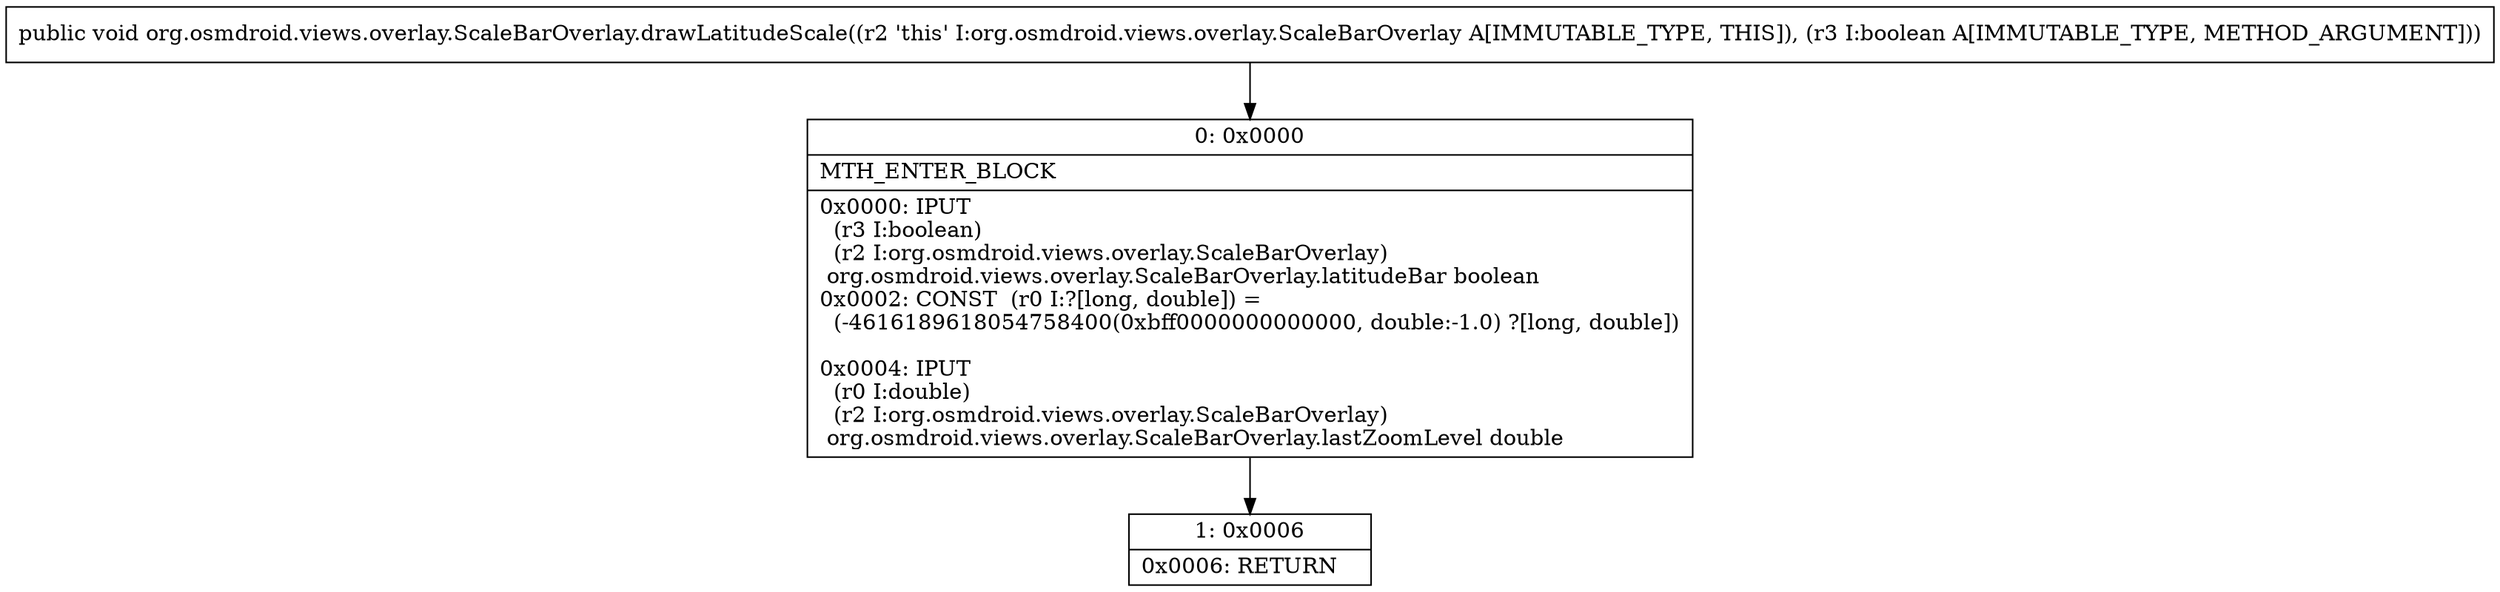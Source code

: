 digraph "CFG fororg.osmdroid.views.overlay.ScaleBarOverlay.drawLatitudeScale(Z)V" {
Node_0 [shape=record,label="{0\:\ 0x0000|MTH_ENTER_BLOCK\l|0x0000: IPUT  \l  (r3 I:boolean)\l  (r2 I:org.osmdroid.views.overlay.ScaleBarOverlay)\l org.osmdroid.views.overlay.ScaleBarOverlay.latitudeBar boolean \l0x0002: CONST  (r0 I:?[long, double]) = \l  (\-4616189618054758400(0xbff0000000000000, double:\-1.0) ?[long, double])\l \l0x0004: IPUT  \l  (r0 I:double)\l  (r2 I:org.osmdroid.views.overlay.ScaleBarOverlay)\l org.osmdroid.views.overlay.ScaleBarOverlay.lastZoomLevel double \l}"];
Node_1 [shape=record,label="{1\:\ 0x0006|0x0006: RETURN   \l}"];
MethodNode[shape=record,label="{public void org.osmdroid.views.overlay.ScaleBarOverlay.drawLatitudeScale((r2 'this' I:org.osmdroid.views.overlay.ScaleBarOverlay A[IMMUTABLE_TYPE, THIS]), (r3 I:boolean A[IMMUTABLE_TYPE, METHOD_ARGUMENT])) }"];
MethodNode -> Node_0;
Node_0 -> Node_1;
}


